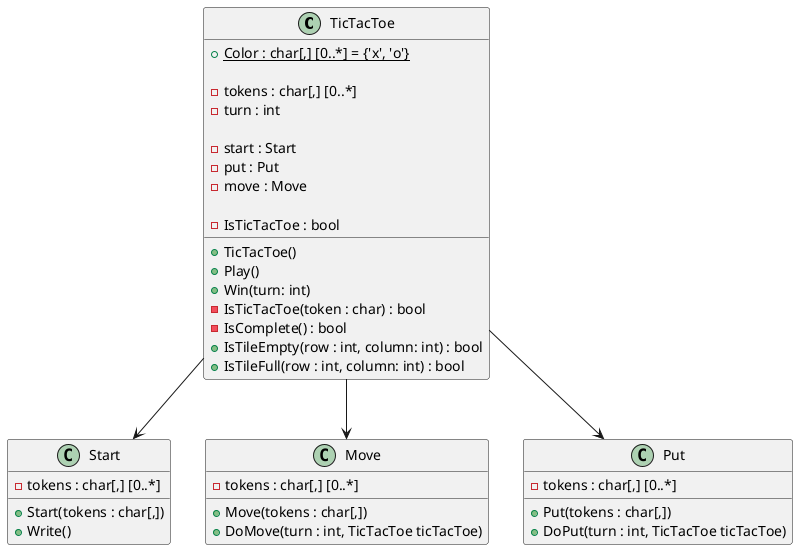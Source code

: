 @startuml

class TicTacToe
{
    +{static} Color : char[,] [0..*] = {'x', 'o'}
    
    -tokens : char[,] [0..*]
    -turn : int
    
    -start : Start
    -put : Put
    -move : Move
    
    +TicTacToe()
    +Play()
    +Win(turn: int)
    -IsTicTacToe : bool
    -IsTicTacToe(token : char) : bool
    -IsComplete() : bool
    +IsTileEmpty(row : int, column: int) : bool
    +IsTileFull(row : int, column: int) : bool
}
TicTacToe --> Start
TicTacToe --> Move
TicTacToe --> Put

class Start
{
    -tokens : char[,] [0..*]
    
    +Start(tokens : char[,])
    +Write()
}

class Move
{
    -tokens : char[,] [0..*]
        
    +Move(tokens : char[,])
    +DoMove(turn : int, TicTacToe ticTacToe)
}

class Put
{
    -tokens : char[,] [0..*]
        
    +Put(tokens : char[,])
    +DoPut(turn : int, TicTacToe ticTacToe)
}
@enduml
